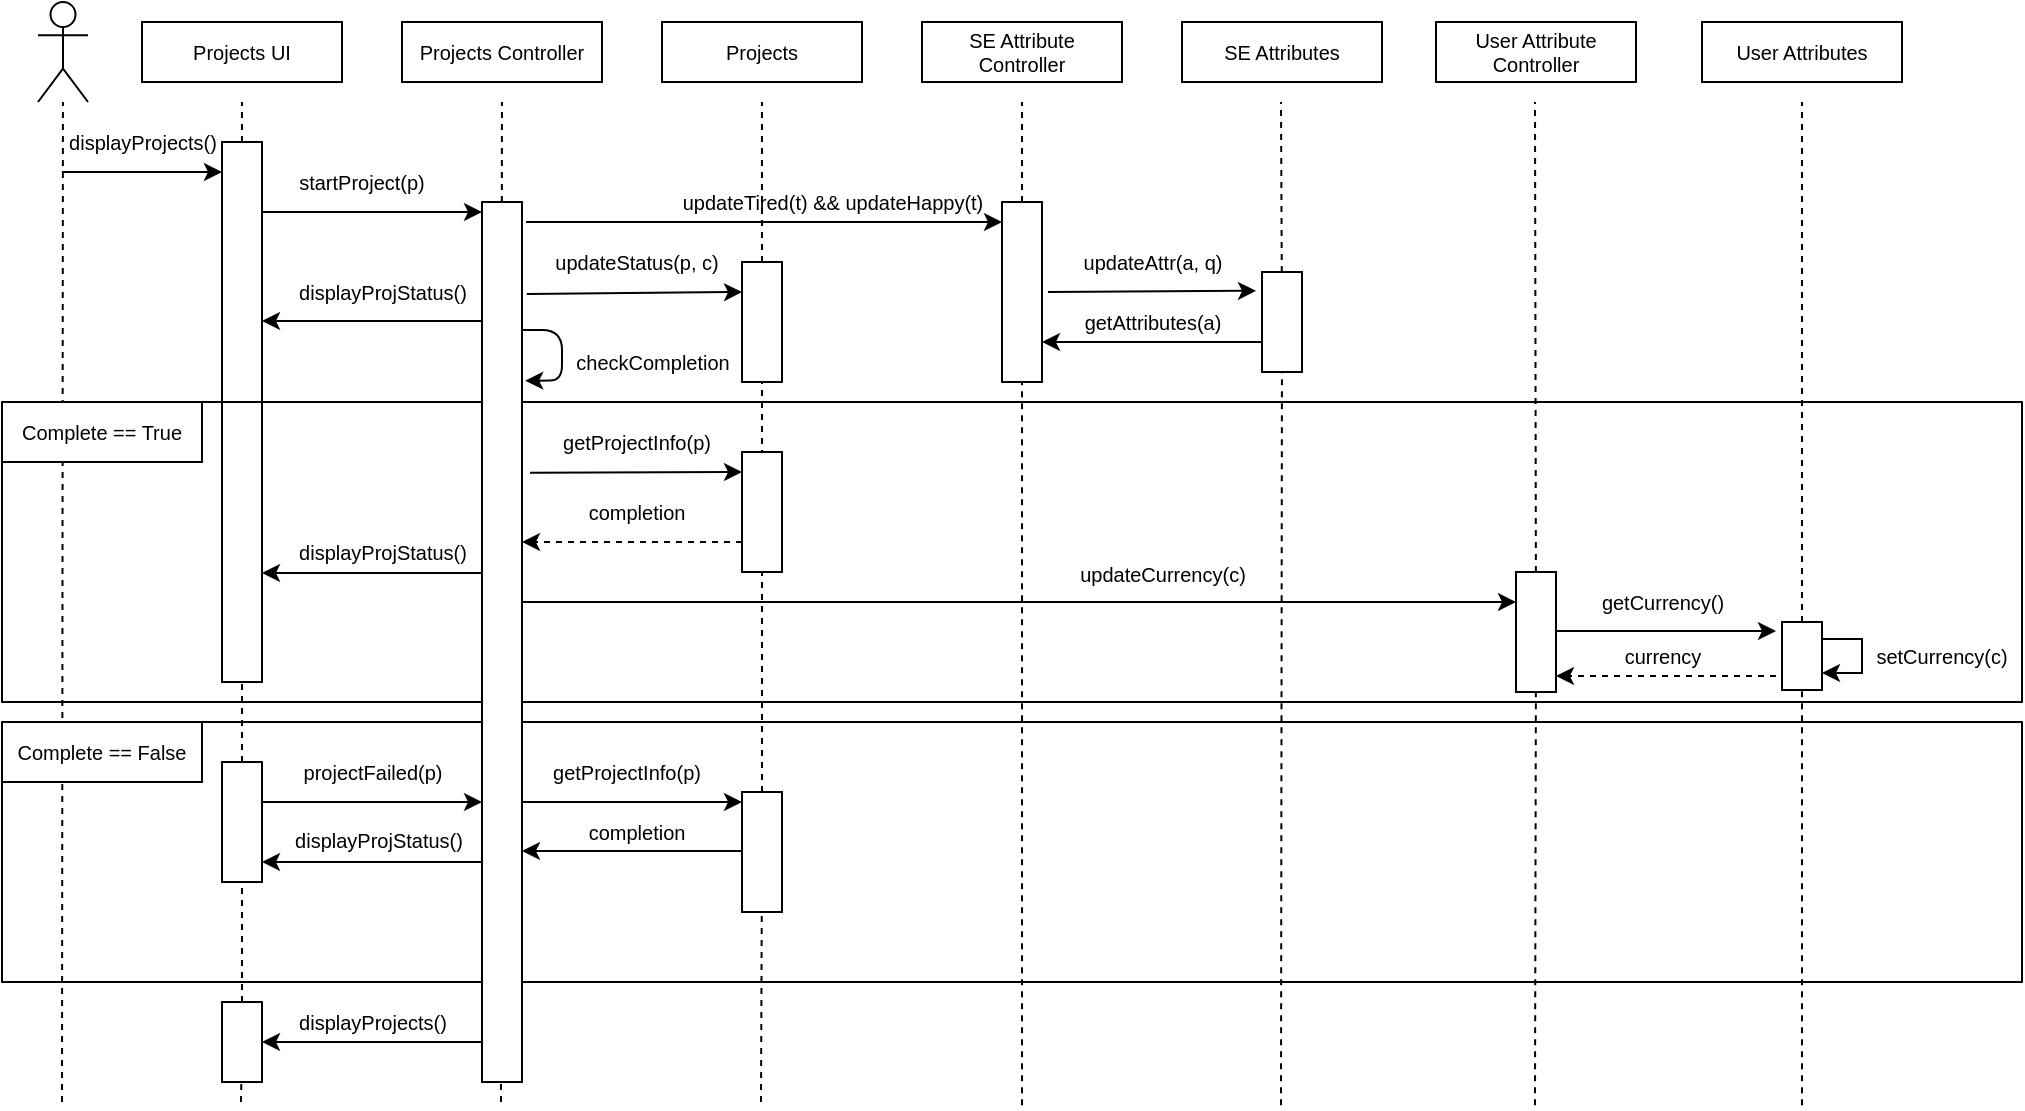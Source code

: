 <mxfile version="12.6.5" type="device"><diagram id="BiQX5-8U-wP3lOT1omzp" name="Page-1"><mxGraphModel dx="1092" dy="816" grid="1" gridSize="10" guides="1" tooltips="1" connect="1" arrows="1" fold="1" page="1" pageScale="1" pageWidth="827" pageHeight="1169" math="0" shadow="0"><root><mxCell id="0"/><mxCell id="1" parent="0"/><mxCell id="wf9wCbzYA0xFONus-CKQ-73" value="" style="rounded=0;whiteSpace=wrap;html=1;fillColor=none;" parent="1" vertex="1"><mxGeometry x="10" y="370" width="1010" height="130" as="geometry"/></mxCell><mxCell id="McpwNdZ1xhJk_2-OcjOu-1" value="" style="shape=umlActor;verticalLabelPosition=bottom;labelBackgroundColor=#ffffff;verticalAlign=top;html=1;outlineConnect=0;strokeWidth=1;" parent="1" vertex="1"><mxGeometry x="28" y="10" width="25" height="50" as="geometry"/></mxCell><mxCell id="McpwNdZ1xhJk_2-OcjOu-2" value="" style="endArrow=none;dashed=1;html=1;targetPerimeterSpacing=0;" parent="1" target="McpwNdZ1xhJk_2-OcjOu-1" edge="1"><mxGeometry width="50" height="50" relative="1" as="geometry"><mxPoint x="40" y="560" as="sourcePoint"/><mxPoint x="90" y="170" as="targetPoint"/></mxGeometry></mxCell><mxCell id="McpwNdZ1xhJk_2-OcjOu-3" value="Projects UI" style="rounded=0;whiteSpace=wrap;html=1;fontStyle=0;strokeWidth=1;fontSize=10;" parent="1" vertex="1"><mxGeometry x="80" y="20" width="100" height="30" as="geometry"/></mxCell><mxCell id="McpwNdZ1xhJk_2-OcjOu-4" value="Projects Controller" style="rounded=0;whiteSpace=wrap;html=1;strokeWidth=1;fontStyle=0;fontSize=10;" parent="1" vertex="1"><mxGeometry x="210" y="20" width="100" height="30" as="geometry"/></mxCell><mxCell id="McpwNdZ1xhJk_2-OcjOu-9" value="Projects" style="rounded=0;whiteSpace=wrap;html=1;fontStyle=0;strokeWidth=1;fontSize=10;" parent="1" vertex="1"><mxGeometry x="340" y="20" width="100" height="30" as="geometry"/></mxCell><mxCell id="McpwNdZ1xhJk_2-OcjOu-11" value="SE Attribute Controller" style="rounded=0;whiteSpace=wrap;html=1;fontStyle=0;strokeWidth=1;fontSize=10;" parent="1" vertex="1"><mxGeometry x="470" y="20" width="100" height="30" as="geometry"/></mxCell><mxCell id="McpwNdZ1xhJk_2-OcjOu-14" value="SE Attributes" style="rounded=0;whiteSpace=wrap;html=1;fontStyle=0;strokeWidth=1;fontSize=10;" parent="1" vertex="1"><mxGeometry x="600" y="20" width="100" height="30" as="geometry"/></mxCell><mxCell id="McpwNdZ1xhJk_2-OcjOu-20" value="User Attribute Controller" style="rounded=0;whiteSpace=wrap;html=1;fontStyle=0;strokeWidth=1;fontSize=10;" parent="1" vertex="1"><mxGeometry x="727" y="20" width="100" height="30" as="geometry"/></mxCell><mxCell id="McpwNdZ1xhJk_2-OcjOu-21" value="User Attributes" style="rounded=0;whiteSpace=wrap;html=1;fontStyle=0;strokeWidth=1;fontSize=10;" parent="1" vertex="1"><mxGeometry x="860" y="20" width="100" height="30" as="geometry"/></mxCell><mxCell id="wf9wCbzYA0xFONus-CKQ-4" value="" style="endArrow=none;dashed=1;html=1;targetPerimeterSpacing=0;" parent="1" source="wf9wCbzYA0xFONus-CKQ-1" edge="1"><mxGeometry width="50" height="50" relative="1" as="geometry"><mxPoint x="129.5" y="560" as="sourcePoint"/><mxPoint x="129.976" y="60" as="targetPoint"/></mxGeometry></mxCell><mxCell id="wf9wCbzYA0xFONus-CKQ-5" value="" style="endArrow=none;dashed=1;html=1;targetPerimeterSpacing=0;" parent="1" edge="1"><mxGeometry width="50" height="50" relative="1" as="geometry"><mxPoint x="259.5" y="560" as="sourcePoint"/><mxPoint x="259.976" y="60" as="targetPoint"/></mxGeometry></mxCell><mxCell id="wf9wCbzYA0xFONus-CKQ-6" value="" style="endArrow=none;dashed=1;html=1;targetPerimeterSpacing=0;" parent="1" source="wf9wCbzYA0xFONus-CKQ-14" edge="1"><mxGeometry width="50" height="50" relative="1" as="geometry"><mxPoint x="389.5" y="560" as="sourcePoint"/><mxPoint x="389.976" y="60" as="targetPoint"/></mxGeometry></mxCell><mxCell id="wf9wCbzYA0xFONus-CKQ-1" value="" style="rounded=0;whiteSpace=wrap;html=1;" parent="1" vertex="1"><mxGeometry x="120" y="80" width="20" height="270" as="geometry"/></mxCell><mxCell id="wf9wCbzYA0xFONus-CKQ-8" value="" style="endArrow=none;dashed=1;html=1;targetPerimeterSpacing=0;" parent="1" source="wf9wCbzYA0xFONus-CKQ-81" target="wf9wCbzYA0xFONus-CKQ-1" edge="1"><mxGeometry width="50" height="50" relative="1" as="geometry"><mxPoint x="129.5" y="560" as="sourcePoint"/><mxPoint x="129.976" y="60" as="targetPoint"/></mxGeometry></mxCell><mxCell id="wf9wCbzYA0xFONus-CKQ-9" value="" style="endArrow=classic;html=1;strokeWidth=1;" parent="1" edge="1"><mxGeometry width="50" height="50" relative="1" as="geometry"><mxPoint x="40" y="95" as="sourcePoint"/><mxPoint x="120" y="95" as="targetPoint"/></mxGeometry></mxCell><mxCell id="wf9wCbzYA0xFONus-CKQ-10" value="&lt;span style=&quot;font-size: 10px&quot;&gt;displayProjects()&lt;/span&gt;" style="text;html=1;align=center;verticalAlign=middle;resizable=0;points=[];autosize=1;" parent="1" vertex="1"><mxGeometry x="35" y="70" width="90" height="20" as="geometry"/></mxCell><mxCell id="wf9wCbzYA0xFONus-CKQ-16" style="rounded=0;orthogonalLoop=1;jettySize=auto;html=1;exitX=-0.046;exitY=1.3;exitDx=0;exitDy=0;entryX=0;entryY=0.25;entryDx=0;entryDy=0;targetPerimeterSpacing=0;strokeWidth=1;exitPerimeter=0;" parent="1" source="wf9wCbzYA0xFONus-CKQ-17" target="wf9wCbzYA0xFONus-CKQ-14" edge="1"><mxGeometry relative="1" as="geometry"/></mxCell><mxCell id="wf9wCbzYA0xFONus-CKQ-12" value="" style="endArrow=classic;html=1;strokeWidth=1;exitX=1;exitY=0.75;exitDx=0;exitDy=0;" parent="1" edge="1"><mxGeometry width="50" height="50" relative="1" as="geometry"><mxPoint x="140" y="115" as="sourcePoint"/><mxPoint x="250" y="115" as="targetPoint"/></mxGeometry></mxCell><mxCell id="wf9wCbzYA0xFONus-CKQ-13" value="startProject(p)" style="text;html=1;strokeColor=none;fillColor=none;align=center;verticalAlign=middle;whiteSpace=wrap;rounded=0;fontSize=10;" parent="1" vertex="1"><mxGeometry x="150" y="90" width="80" height="20" as="geometry"/></mxCell><mxCell id="wf9wCbzYA0xFONus-CKQ-14" value="" style="rounded=0;whiteSpace=wrap;html=1;" parent="1" vertex="1"><mxGeometry x="380" y="140" width="20" height="60" as="geometry"/></mxCell><mxCell id="wf9wCbzYA0xFONus-CKQ-15" value="" style="endArrow=none;dashed=1;html=1;targetPerimeterSpacing=0;" parent="1" source="wf9wCbzYA0xFONus-CKQ-90" target="wf9wCbzYA0xFONus-CKQ-14" edge="1"><mxGeometry width="50" height="50" relative="1" as="geometry"><mxPoint x="389.5" y="560" as="sourcePoint"/><mxPoint x="389.976" y="60" as="targetPoint"/></mxGeometry></mxCell><mxCell id="wf9wCbzYA0xFONus-CKQ-17" value="updateStatus(p, c)" style="text;html=1;align=center;verticalAlign=middle;resizable=0;points=[];autosize=1;fontSize=10;" parent="1" vertex="1"><mxGeometry x="277" y="130" width="100" height="20" as="geometry"/></mxCell><mxCell id="wf9wCbzYA0xFONus-CKQ-21" value="" style="rounded=0;whiteSpace=wrap;html=1;fillColor=none;" parent="1" vertex="1"><mxGeometry x="10" y="210" width="1010" height="150" as="geometry"/></mxCell><mxCell id="wf9wCbzYA0xFONus-CKQ-22" value="Complete == True" style="rounded=0;whiteSpace=wrap;html=1;fontSize=10;" parent="1" vertex="1"><mxGeometry x="10" y="210" width="100" height="30" as="geometry"/></mxCell><mxCell id="wf9wCbzYA0xFONus-CKQ-23" value="" style="endArrow=classic;html=1;strokeWidth=1;fontSize=10;entryX=1.08;entryY=0.203;entryDx=0;entryDy=0;edgeStyle=orthogonalEdgeStyle;entryPerimeter=0;" parent="1" target="wf9wCbzYA0xFONus-CKQ-11" edge="1"><mxGeometry width="50" height="50" relative="1" as="geometry"><mxPoint x="270" y="174" as="sourcePoint"/><mxPoint x="340" y="170" as="targetPoint"/><Array as="points"><mxPoint x="290" y="174"/><mxPoint x="290" y="199"/></Array></mxGeometry></mxCell><mxCell id="wf9wCbzYA0xFONus-CKQ-24" value="checkCompletion" style="text;html=1;align=center;verticalAlign=middle;resizable=0;points=[];autosize=1;fontSize=10;" parent="1" vertex="1"><mxGeometry x="290" y="180" width="90" height="20" as="geometry"/></mxCell><mxCell id="wf9wCbzYA0xFONus-CKQ-27" value="" style="rounded=0;whiteSpace=wrap;html=1;fontSize=10;" parent="1" vertex="1"><mxGeometry x="380" y="235" width="20" height="60" as="geometry"/></mxCell><mxCell id="wf9wCbzYA0xFONus-CKQ-28" style="rounded=0;orthogonalLoop=1;jettySize=auto;html=1;exitX=1.2;exitY=0.126;exitDx=0;exitDy=0;entryX=0;entryY=0.25;entryDx=0;entryDy=0;targetPerimeterSpacing=0;strokeWidth=1;exitPerimeter=0;" parent="1" edge="1"><mxGeometry relative="1" as="geometry"><mxPoint x="274" y="245.36" as="sourcePoint"/><mxPoint x="380" y="245" as="targetPoint"/></mxGeometry></mxCell><mxCell id="wf9wCbzYA0xFONus-CKQ-29" value="getProjectInfo(p)" style="text;html=1;align=center;verticalAlign=middle;resizable=0;points=[];autosize=1;fontSize=10;" parent="1" vertex="1"><mxGeometry x="282" y="220" width="90" height="20" as="geometry"/></mxCell><mxCell id="wf9wCbzYA0xFONus-CKQ-32" value="" style="endArrow=none;dashed=1;html=1;strokeWidth=1;fontSize=10;" parent="1" source="wf9wCbzYA0xFONus-CKQ-38" edge="1"><mxGeometry width="50" height="50" relative="1" as="geometry"><mxPoint x="520" y="561.6" as="sourcePoint"/><mxPoint x="520" y="60" as="targetPoint"/></mxGeometry></mxCell><mxCell id="wf9wCbzYA0xFONus-CKQ-33" value="" style="endArrow=none;dashed=1;html=1;strokeWidth=1;fontSize=10;" parent="1" source="wf9wCbzYA0xFONus-CKQ-44" edge="1"><mxGeometry width="50" height="50" relative="1" as="geometry"><mxPoint x="649.5" y="561.6" as="sourcePoint"/><mxPoint x="649.5" y="60" as="targetPoint"/></mxGeometry></mxCell><mxCell id="wf9wCbzYA0xFONus-CKQ-34" value="" style="endArrow=none;dashed=1;html=1;strokeWidth=1;fontSize=10;" parent="1" source="wf9wCbzYA0xFONus-CKQ-57" edge="1"><mxGeometry width="50" height="50" relative="1" as="geometry"><mxPoint x="776.5" y="561.6" as="sourcePoint"/><mxPoint x="776.5" y="60" as="targetPoint"/></mxGeometry></mxCell><mxCell id="wf9wCbzYA0xFONus-CKQ-35" value="" style="endArrow=none;dashed=1;html=1;strokeWidth=1;fontSize=10;" parent="1" source="wf9wCbzYA0xFONus-CKQ-64" edge="1"><mxGeometry width="50" height="50" relative="1" as="geometry"><mxPoint x="910" y="561.6" as="sourcePoint"/><mxPoint x="910" y="60" as="targetPoint"/></mxGeometry></mxCell><mxCell id="wf9wCbzYA0xFONus-CKQ-46" style="rounded=0;orthogonalLoop=1;jettySize=auto;html=1;exitX=1;exitY=0.5;exitDx=0;exitDy=0;entryX=-0.3;entryY=0.188;entryDx=0;entryDy=0;targetPerimeterSpacing=0;strokeWidth=1;fontSize=10;entryPerimeter=0;" parent="1" edge="1"><mxGeometry relative="1" as="geometry"><mxPoint x="533" y="155" as="sourcePoint"/><mxPoint x="637" y="154.4" as="targetPoint"/></mxGeometry></mxCell><mxCell id="wf9wCbzYA0xFONus-CKQ-38" value="" style="rounded=0;whiteSpace=wrap;html=1;" parent="1" vertex="1"><mxGeometry x="510" y="110" width="20" height="90" as="geometry"/></mxCell><mxCell id="wf9wCbzYA0xFONus-CKQ-39" value="" style="endArrow=none;dashed=1;html=1;strokeWidth=1;fontSize=10;" parent="1" target="wf9wCbzYA0xFONus-CKQ-38" edge="1"><mxGeometry width="50" height="50" relative="1" as="geometry"><mxPoint x="520" y="561.6" as="sourcePoint"/><mxPoint x="520" y="60" as="targetPoint"/></mxGeometry></mxCell><mxCell id="wf9wCbzYA0xFONus-CKQ-40" value="" style="endArrow=classic;html=1;strokeWidth=1;fontSize=10;" parent="1" edge="1"><mxGeometry width="50" height="50" relative="1" as="geometry"><mxPoint x="272" y="120" as="sourcePoint"/><mxPoint x="510" y="120" as="targetPoint"/></mxGeometry></mxCell><mxCell id="wf9wCbzYA0xFONus-CKQ-43" value="updateTired(t) &amp;amp;&amp;amp; updateHappy(t)" style="text;html=1;align=center;verticalAlign=middle;resizable=0;points=[];autosize=1;fontSize=10;" parent="1" vertex="1"><mxGeometry x="340" y="100" width="170" height="20" as="geometry"/></mxCell><mxCell id="wf9wCbzYA0xFONus-CKQ-48" style="edgeStyle=none;rounded=0;orthogonalLoop=1;jettySize=auto;html=1;targetPerimeterSpacing=0;strokeWidth=1;fontSize=10;" parent="1" edge="1"><mxGeometry relative="1" as="geometry"><mxPoint x="640" y="180" as="sourcePoint"/><mxPoint x="530" y="180" as="targetPoint"/></mxGeometry></mxCell><mxCell id="wf9wCbzYA0xFONus-CKQ-44" value="" style="rounded=0;whiteSpace=wrap;html=1;" parent="1" vertex="1"><mxGeometry x="640" y="145" width="20" height="50" as="geometry"/></mxCell><mxCell id="wf9wCbzYA0xFONus-CKQ-45" value="" style="endArrow=none;dashed=1;html=1;strokeWidth=1;fontSize=10;" parent="1" target="wf9wCbzYA0xFONus-CKQ-44" edge="1"><mxGeometry width="50" height="50" relative="1" as="geometry"><mxPoint x="649.5" y="561.6" as="sourcePoint"/><mxPoint x="649.5" y="60" as="targetPoint"/></mxGeometry></mxCell><mxCell id="wf9wCbzYA0xFONus-CKQ-47" value="updateAttr(a, q)" style="text;html=1;align=center;verticalAlign=middle;resizable=0;points=[];autosize=1;fontSize=10;" parent="1" vertex="1"><mxGeometry x="540" y="130" width="90" height="20" as="geometry"/></mxCell><mxCell id="wf9wCbzYA0xFONus-CKQ-50" value="getAttributes(a)" style="text;html=1;align=center;verticalAlign=middle;resizable=0;points=[];autosize=1;fontSize=10;" parent="1" vertex="1"><mxGeometry x="545" y="160" width="80" height="20" as="geometry"/></mxCell><mxCell id="wf9wCbzYA0xFONus-CKQ-53" style="edgeStyle=none;rounded=0;orthogonalLoop=1;jettySize=auto;html=1;targetPerimeterSpacing=0;strokeWidth=1;fontSize=10;startArrow=classic;startFill=1;endArrow=none;endFill=0;" parent="1" edge="1"><mxGeometry relative="1" as="geometry"><mxPoint x="897" y="324.5" as="sourcePoint"/><mxPoint x="787" y="324.5" as="targetPoint"/></mxGeometry></mxCell><mxCell id="wf9wCbzYA0xFONus-CKQ-54" style="edgeStyle=none;rounded=0;orthogonalLoop=1;jettySize=auto;html=1;targetPerimeterSpacing=0;strokeWidth=1;fontSize=10;dashed=1;" parent="1" edge="1"><mxGeometry relative="1" as="geometry"><mxPoint x="380" y="280" as="sourcePoint"/><mxPoint x="270" y="280" as="targetPoint"/></mxGeometry></mxCell><mxCell id="wf9wCbzYA0xFONus-CKQ-55" value="completion" style="text;html=1;align=center;verticalAlign=middle;resizable=0;points=[];autosize=1;fontSize=10;" parent="1" vertex="1"><mxGeometry x="297" y="255" width="60" height="20" as="geometry"/></mxCell><mxCell id="wf9wCbzYA0xFONus-CKQ-57" value="" style="rounded=0;whiteSpace=wrap;html=1;fontSize=10;" parent="1" vertex="1"><mxGeometry x="767" y="295" width="20" height="60" as="geometry"/></mxCell><mxCell id="wf9wCbzYA0xFONus-CKQ-58" value="" style="endArrow=none;dashed=1;html=1;strokeWidth=1;fontSize=10;" parent="1" target="wf9wCbzYA0xFONus-CKQ-57" edge="1"><mxGeometry width="50" height="50" relative="1" as="geometry"><mxPoint x="776.5" y="561.6" as="sourcePoint"/><mxPoint x="776.5" y="60" as="targetPoint"/></mxGeometry></mxCell><mxCell id="wf9wCbzYA0xFONus-CKQ-59" value="" style="endArrow=classic;html=1;strokeWidth=1;fontSize=10;" parent="1" edge="1"><mxGeometry width="50" height="50" relative="1" as="geometry"><mxPoint x="267" y="310" as="sourcePoint"/><mxPoint x="767" y="310" as="targetPoint"/></mxGeometry></mxCell><mxCell id="wf9wCbzYA0xFONus-CKQ-11" value="" style="rounded=0;whiteSpace=wrap;html=1;" parent="1" vertex="1"><mxGeometry x="250" y="110" width="20" height="440" as="geometry"/></mxCell><mxCell id="wf9wCbzYA0xFONus-CKQ-60" value="updateCurrency(c)" style="text;html=1;align=center;verticalAlign=middle;resizable=0;points=[];autosize=1;fontSize=10;" parent="1" vertex="1"><mxGeometry x="540" y="286" width="100" height="20" as="geometry"/></mxCell><mxCell id="wf9wCbzYA0xFONus-CKQ-64" value="" style="rounded=0;whiteSpace=wrap;html=1;fontSize=10;" parent="1" vertex="1"><mxGeometry x="900" y="320" width="20" height="34" as="geometry"/></mxCell><mxCell id="wf9wCbzYA0xFONus-CKQ-67" value="" style="endArrow=none;dashed=1;html=1;strokeWidth=1;fontSize=10;" parent="1" target="wf9wCbzYA0xFONus-CKQ-64" edge="1"><mxGeometry width="50" height="50" relative="1" as="geometry"><mxPoint x="910" y="561.6" as="sourcePoint"/><mxPoint x="910" y="60" as="targetPoint"/></mxGeometry></mxCell><mxCell id="wf9wCbzYA0xFONus-CKQ-68" value="getCurrency()" style="text;html=1;align=center;verticalAlign=middle;resizable=0;points=[];autosize=1;fontSize=10;" parent="1" vertex="1"><mxGeometry x="800" y="300" width="80" height="20" as="geometry"/></mxCell><mxCell id="wf9wCbzYA0xFONus-CKQ-69" style="edgeStyle=orthogonalEdgeStyle;rounded=0;orthogonalLoop=1;jettySize=auto;html=1;exitX=1;exitY=0.25;exitDx=0;exitDy=0;entryX=1;entryY=0.75;entryDx=0;entryDy=0;startArrow=none;startFill=0;endArrow=classic;endFill=1;targetPerimeterSpacing=0;strokeWidth=1;fontSize=10;" parent="1" source="wf9wCbzYA0xFONus-CKQ-64" target="wf9wCbzYA0xFONus-CKQ-64" edge="1"><mxGeometry relative="1" as="geometry"><Array as="points"><mxPoint x="940" y="329"/><mxPoint x="940" y="346"/></Array></mxGeometry></mxCell><mxCell id="wf9wCbzYA0xFONus-CKQ-70" value="setCurrency(c)" style="text;html=1;strokeColor=none;fillColor=none;align=center;verticalAlign=middle;whiteSpace=wrap;rounded=0;fontSize=10;" parent="1" vertex="1"><mxGeometry x="960" y="327" width="40" height="20" as="geometry"/></mxCell><mxCell id="wf9wCbzYA0xFONus-CKQ-71" style="edgeStyle=none;rounded=0;orthogonalLoop=1;jettySize=auto;html=1;targetPerimeterSpacing=0;strokeWidth=1;fontSize=10;dashed=1;" parent="1" edge="1"><mxGeometry relative="1" as="geometry"><mxPoint x="897" y="347" as="sourcePoint"/><mxPoint x="787" y="347" as="targetPoint"/></mxGeometry></mxCell><mxCell id="wf9wCbzYA0xFONus-CKQ-72" value="currency" style="text;html=1;align=center;verticalAlign=middle;resizable=0;points=[];autosize=1;fontSize=10;" parent="1" vertex="1"><mxGeometry x="815" y="327" width="50" height="20" as="geometry"/></mxCell><mxCell id="wf9wCbzYA0xFONus-CKQ-74" value="Complete == False" style="rounded=0;whiteSpace=wrap;html=1;fontSize=10;" parent="1" vertex="1"><mxGeometry x="10" y="370" width="100" height="30" as="geometry"/></mxCell><mxCell id="wf9wCbzYA0xFONus-CKQ-75" style="edgeStyle=none;rounded=0;orthogonalLoop=1;jettySize=auto;html=1;targetPerimeterSpacing=0;strokeWidth=1;fontSize=10;" parent="1" edge="1"><mxGeometry relative="1" as="geometry"><mxPoint x="250" y="169.5" as="sourcePoint"/><mxPoint x="140" y="169.5" as="targetPoint"/></mxGeometry></mxCell><mxCell id="wf9wCbzYA0xFONus-CKQ-76" value="displayProjStatus()" style="text;html=1;align=center;verticalAlign=middle;resizable=0;points=[];autosize=1;fontSize=10;" parent="1" vertex="1"><mxGeometry x="150" y="145" width="100" height="20" as="geometry"/></mxCell><mxCell id="wf9wCbzYA0xFONus-CKQ-77" style="edgeStyle=none;rounded=0;orthogonalLoop=1;jettySize=auto;html=1;targetPerimeterSpacing=0;strokeWidth=1;fontSize=10;" parent="1" edge="1"><mxGeometry relative="1" as="geometry"><mxPoint x="250" y="295.5" as="sourcePoint"/><mxPoint x="140" y="295.5" as="targetPoint"/></mxGeometry></mxCell><mxCell id="wf9wCbzYA0xFONus-CKQ-78" value="displayProjStatus()" style="text;html=1;align=center;verticalAlign=middle;resizable=0;points=[];autosize=1;fontSize=10;" parent="1" vertex="1"><mxGeometry x="150" y="275" width="100" height="20" as="geometry"/></mxCell><mxCell id="wf9wCbzYA0xFONus-CKQ-79" style="edgeStyle=none;rounded=0;orthogonalLoop=1;jettySize=auto;html=1;targetPerimeterSpacing=0;strokeWidth=1;fontSize=10;" parent="1" edge="1"><mxGeometry relative="1" as="geometry"><mxPoint x="250" y="530" as="sourcePoint"/><mxPoint x="140" y="530" as="targetPoint"/></mxGeometry></mxCell><mxCell id="wf9wCbzYA0xFONus-CKQ-80" value="displayProjects()" style="text;html=1;align=center;verticalAlign=middle;resizable=0;points=[];autosize=1;fontSize=10;" parent="1" vertex="1"><mxGeometry x="150" y="510" width="90" height="20" as="geometry"/></mxCell><mxCell id="wf9wCbzYA0xFONus-CKQ-81" value="" style="rounded=0;whiteSpace=wrap;html=1;fontSize=10;" parent="1" vertex="1"><mxGeometry x="120" y="390" width="20" height="60" as="geometry"/></mxCell><mxCell id="wf9wCbzYA0xFONus-CKQ-82" value="" style="endArrow=none;dashed=1;html=1;targetPerimeterSpacing=0;" parent="1" source="wf9wCbzYA0xFONus-CKQ-96" target="wf9wCbzYA0xFONus-CKQ-81" edge="1"><mxGeometry width="50" height="50" relative="1" as="geometry"><mxPoint x="129.5" y="560" as="sourcePoint"/><mxPoint x="129.804" y="350" as="targetPoint"/></mxGeometry></mxCell><mxCell id="wf9wCbzYA0xFONus-CKQ-84" style="edgeStyle=none;rounded=0;orthogonalLoop=1;jettySize=auto;html=1;targetPerimeterSpacing=0;strokeWidth=1;fontSize=10;startArrow=classic;startFill=1;endArrow=none;endFill=0;" parent="1" edge="1"><mxGeometry relative="1" as="geometry"><mxPoint x="250" y="410" as="sourcePoint"/><mxPoint x="140" y="410" as="targetPoint"/></mxGeometry></mxCell><mxCell id="wf9wCbzYA0xFONus-CKQ-85" value="projectFailed(p)" style="text;html=1;align=center;verticalAlign=middle;resizable=0;points=[];autosize=1;fontSize=10;" parent="1" vertex="1"><mxGeometry x="150" y="385" width="90" height="20" as="geometry"/></mxCell><mxCell id="wf9wCbzYA0xFONus-CKQ-86" style="edgeStyle=none;rounded=0;orthogonalLoop=1;jettySize=auto;html=1;targetPerimeterSpacing=0;strokeWidth=1;fontSize=10;" parent="1" edge="1"><mxGeometry relative="1" as="geometry"><mxPoint x="250" y="440" as="sourcePoint"/><mxPoint x="140" y="440" as="targetPoint"/></mxGeometry></mxCell><mxCell id="wf9wCbzYA0xFONus-CKQ-87" value="displayProjStatus()" style="text;html=1;align=center;verticalAlign=middle;resizable=0;points=[];autosize=1;fontSize=10;" parent="1" vertex="1"><mxGeometry x="148" y="419" width="100" height="20" as="geometry"/></mxCell><mxCell id="wf9wCbzYA0xFONus-CKQ-90" value="" style="rounded=0;whiteSpace=wrap;html=1;fontSize=10;" parent="1" vertex="1"><mxGeometry x="380" y="405" width="20" height="60" as="geometry"/></mxCell><mxCell id="wf9wCbzYA0xFONus-CKQ-91" value="" style="endArrow=none;dashed=1;html=1;targetPerimeterSpacing=0;" parent="1" target="wf9wCbzYA0xFONus-CKQ-90" edge="1"><mxGeometry width="50" height="50" relative="1" as="geometry"><mxPoint x="389.5" y="560" as="sourcePoint"/><mxPoint x="389.962" y="200" as="targetPoint"/></mxGeometry></mxCell><mxCell id="wf9wCbzYA0xFONus-CKQ-92" style="edgeStyle=none;rounded=0;orthogonalLoop=1;jettySize=auto;html=1;targetPerimeterSpacing=0;strokeWidth=1;fontSize=10;startArrow=classic;startFill=1;endArrow=none;endFill=0;" parent="1" edge="1"><mxGeometry relative="1" as="geometry"><mxPoint x="380" y="410" as="sourcePoint"/><mxPoint x="270" y="410" as="targetPoint"/></mxGeometry></mxCell><mxCell id="wf9wCbzYA0xFONus-CKQ-93" value="getProjectInfo(p)" style="text;html=1;align=center;verticalAlign=middle;resizable=0;points=[];autosize=1;fontSize=10;" parent="1" vertex="1"><mxGeometry x="277" y="385" width="90" height="20" as="geometry"/></mxCell><mxCell id="wf9wCbzYA0xFONus-CKQ-94" style="edgeStyle=none;rounded=0;orthogonalLoop=1;jettySize=auto;html=1;targetPerimeterSpacing=0;strokeWidth=1;fontSize=10;" parent="1" edge="1"><mxGeometry relative="1" as="geometry"><mxPoint x="380" y="434.5" as="sourcePoint"/><mxPoint x="270" y="434.5" as="targetPoint"/></mxGeometry></mxCell><mxCell id="wf9wCbzYA0xFONus-CKQ-95" value="completion" style="text;html=1;align=center;verticalAlign=middle;resizable=0;points=[];autosize=1;fontSize=10;" parent="1" vertex="1"><mxGeometry x="297" y="415" width="60" height="20" as="geometry"/></mxCell><mxCell id="wf9wCbzYA0xFONus-CKQ-96" value="" style="rounded=0;whiteSpace=wrap;html=1;fontSize=10;" parent="1" vertex="1"><mxGeometry x="120" y="510" width="20" height="40" as="geometry"/></mxCell><mxCell id="wf9wCbzYA0xFONus-CKQ-97" value="" style="endArrow=none;dashed=1;html=1;targetPerimeterSpacing=0;" parent="1" target="wf9wCbzYA0xFONus-CKQ-96" edge="1"><mxGeometry width="50" height="50" relative="1" as="geometry"><mxPoint x="129.5" y="560" as="sourcePoint"/><mxPoint x="129.893" y="450" as="targetPoint"/></mxGeometry></mxCell></root></mxGraphModel></diagram></mxfile>